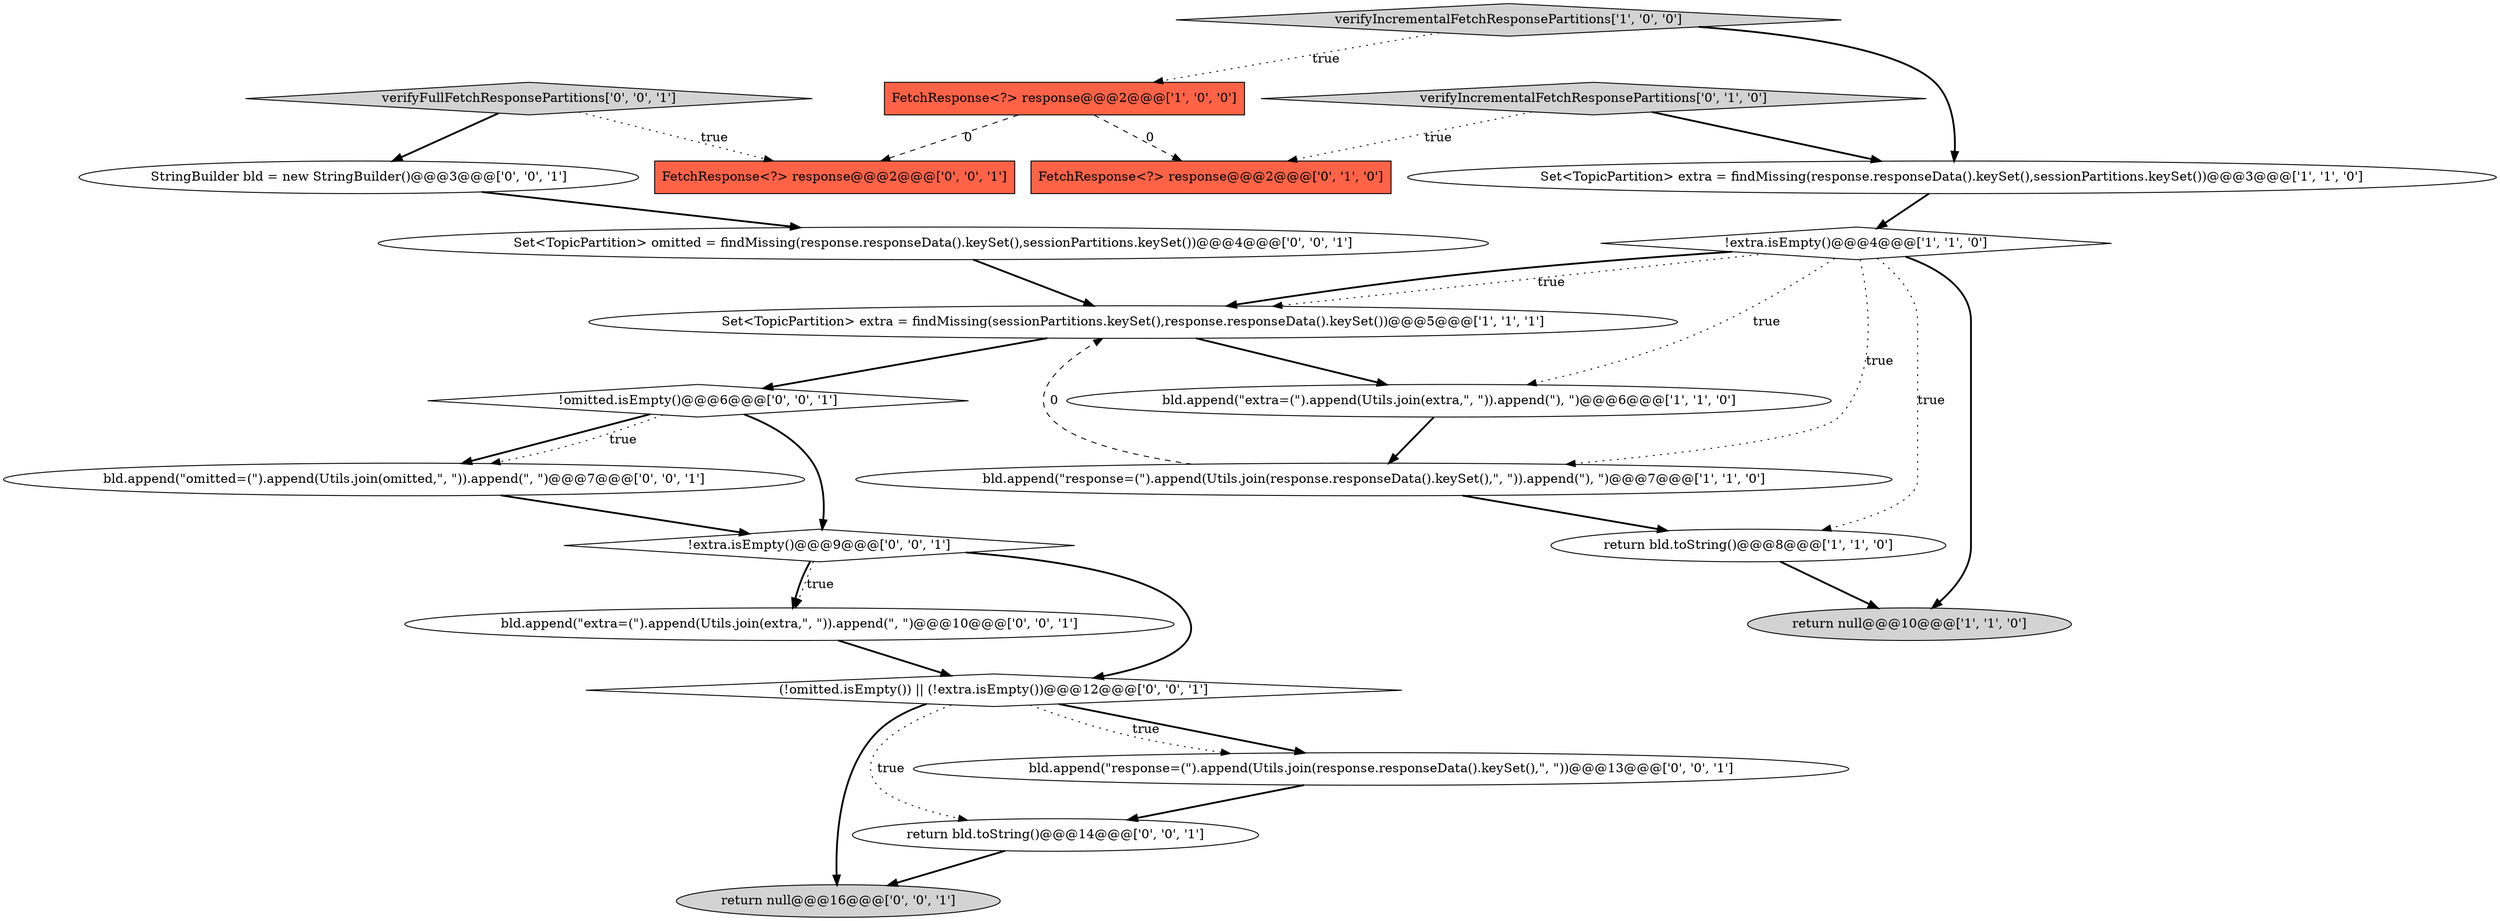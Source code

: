 digraph {
15 [style = filled, label = "return null@@@16@@@['0', '0', '1']", fillcolor = lightgray, shape = ellipse image = "AAA0AAABBB3BBB"];
9 [style = filled, label = "FetchResponse<?> response@@@2@@@['0', '1', '0']", fillcolor = tomato, shape = box image = "AAA1AAABBB2BBB"];
20 [style = filled, label = "!omitted.isEmpty()@@@6@@@['0', '0', '1']", fillcolor = white, shape = diamond image = "AAA0AAABBB3BBB"];
22 [style = filled, label = "FetchResponse<?> response@@@2@@@['0', '0', '1']", fillcolor = tomato, shape = box image = "AAA0AAABBB3BBB"];
0 [style = filled, label = "Set<TopicPartition> extra = findMissing(response.responseData().keySet(),sessionPartitions.keySet())@@@3@@@['1', '1', '0']", fillcolor = white, shape = ellipse image = "AAA0AAABBB1BBB"];
11 [style = filled, label = "Set<TopicPartition> omitted = findMissing(response.responseData().keySet(),sessionPartitions.keySet())@@@4@@@['0', '0', '1']", fillcolor = white, shape = ellipse image = "AAA0AAABBB3BBB"];
5 [style = filled, label = "verifyIncrementalFetchResponsePartitions['1', '0', '0']", fillcolor = lightgray, shape = diamond image = "AAA0AAABBB1BBB"];
16 [style = filled, label = "bld.append(\"response=(\").append(Utils.join(response.responseData().keySet(),\", \"))@@@13@@@['0', '0', '1']", fillcolor = white, shape = ellipse image = "AAA0AAABBB3BBB"];
10 [style = filled, label = "verifyIncrementalFetchResponsePartitions['0', '1', '0']", fillcolor = lightgray, shape = diamond image = "AAA0AAABBB2BBB"];
3 [style = filled, label = "!extra.isEmpty()@@@4@@@['1', '1', '0']", fillcolor = white, shape = diamond image = "AAA0AAABBB1BBB"];
1 [style = filled, label = "return bld.toString()@@@8@@@['1', '1', '0']", fillcolor = white, shape = ellipse image = "AAA0AAABBB1BBB"];
14 [style = filled, label = "bld.append(\"extra=(\").append(Utils.join(extra,\", \")).append(\", \")@@@10@@@['0', '0', '1']", fillcolor = white, shape = ellipse image = "AAA0AAABBB3BBB"];
21 [style = filled, label = "(!omitted.isEmpty()) || (!extra.isEmpty())@@@12@@@['0', '0', '1']", fillcolor = white, shape = diamond image = "AAA0AAABBB3BBB"];
18 [style = filled, label = "return bld.toString()@@@14@@@['0', '0', '1']", fillcolor = white, shape = ellipse image = "AAA0AAABBB3BBB"];
13 [style = filled, label = "StringBuilder bld = new StringBuilder()@@@3@@@['0', '0', '1']", fillcolor = white, shape = ellipse image = "AAA0AAABBB3BBB"];
17 [style = filled, label = "!extra.isEmpty()@@@9@@@['0', '0', '1']", fillcolor = white, shape = diamond image = "AAA0AAABBB3BBB"];
4 [style = filled, label = "Set<TopicPartition> extra = findMissing(sessionPartitions.keySet(),response.responseData().keySet())@@@5@@@['1', '1', '1']", fillcolor = white, shape = ellipse image = "AAA0AAABBB1BBB"];
12 [style = filled, label = "bld.append(\"omitted=(\").append(Utils.join(omitted,\", \")).append(\", \")@@@7@@@['0', '0', '1']", fillcolor = white, shape = ellipse image = "AAA0AAABBB3BBB"];
2 [style = filled, label = "return null@@@10@@@['1', '1', '0']", fillcolor = lightgray, shape = ellipse image = "AAA0AAABBB1BBB"];
19 [style = filled, label = "verifyFullFetchResponsePartitions['0', '0', '1']", fillcolor = lightgray, shape = diamond image = "AAA0AAABBB3BBB"];
8 [style = filled, label = "bld.append(\"extra=(\").append(Utils.join(extra,\", \")).append(\"), \")@@@6@@@['1', '1', '0']", fillcolor = white, shape = ellipse image = "AAA0AAABBB1BBB"];
7 [style = filled, label = "bld.append(\"response=(\").append(Utils.join(response.responseData().keySet(),\", \")).append(\"), \")@@@7@@@['1', '1', '0']", fillcolor = white, shape = ellipse image = "AAA0AAABBB1BBB"];
6 [style = filled, label = "FetchResponse<?> response@@@2@@@['1', '0', '0']", fillcolor = tomato, shape = box image = "AAA1AAABBB1BBB"];
0->3 [style = bold, label=""];
3->7 [style = dotted, label="true"];
20->17 [style = bold, label=""];
7->1 [style = bold, label=""];
16->18 [style = bold, label=""];
21->18 [style = dotted, label="true"];
21->15 [style = bold, label=""];
11->4 [style = bold, label=""];
12->17 [style = bold, label=""];
18->15 [style = bold, label=""];
6->9 [style = dashed, label="0"];
7->4 [style = dashed, label="0"];
5->6 [style = dotted, label="true"];
3->4 [style = dotted, label="true"];
17->14 [style = dotted, label="true"];
10->9 [style = dotted, label="true"];
3->4 [style = bold, label=""];
13->11 [style = bold, label=""];
6->22 [style = dashed, label="0"];
8->7 [style = bold, label=""];
19->13 [style = bold, label=""];
3->2 [style = bold, label=""];
5->0 [style = bold, label=""];
17->14 [style = bold, label=""];
10->0 [style = bold, label=""];
20->12 [style = bold, label=""];
4->20 [style = bold, label=""];
19->22 [style = dotted, label="true"];
21->16 [style = bold, label=""];
4->8 [style = bold, label=""];
1->2 [style = bold, label=""];
20->12 [style = dotted, label="true"];
21->16 [style = dotted, label="true"];
3->8 [style = dotted, label="true"];
17->21 [style = bold, label=""];
3->1 [style = dotted, label="true"];
14->21 [style = bold, label=""];
}
